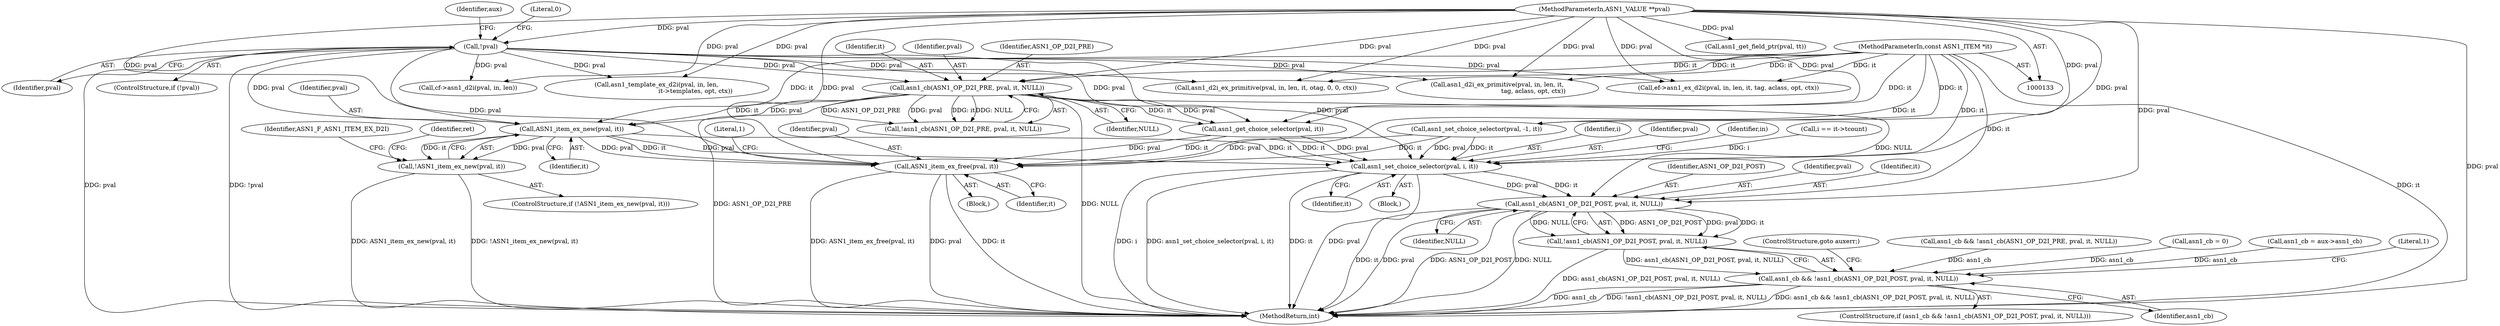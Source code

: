 digraph "0_openssl_b717b083073b6cacc0a5e2397b661678aff7ae7f@pointer" {
"1000511" [label="(Call,ASN1_item_ex_new(pval, it))"];
"1000185" [label="(Call,!pval)"];
"1000134" [label="(MethodParameterIn,ASN1_VALUE **pval)"];
"1000462" [label="(Call,asn1_cb(ASN1_OP_D2I_PRE, pval, it, NULL))"];
"1000137" [label="(MethodParameterIn,const ASN1_ITEM *it)"];
"1000510" [label="(Call,!ASN1_item_ex_new(pval, it))"];
"1000557" [label="(Call,ASN1_item_ex_free(pval, it))"];
"1000567" [label="(Call,asn1_set_choice_selector(pval, i, it))"];
"1000579" [label="(Call,asn1_cb(ASN1_OP_D2I_POST, pval, it, NULL))"];
"1000578" [label="(Call,!asn1_cb(ASN1_OP_D2I_POST, pval, it, NULL))"];
"1000576" [label="(Call,asn1_cb && !asn1_cb(ASN1_OP_D2I_POST, pval, it, NULL))"];
"1000312" [label="(Call,asn1_d2i_ex_primitive(pval, in, len, it, otag, 0, 0, ctx))"];
"1000465" [label="(Identifier,it)"];
"1000137" [label="(MethodParameterIn,const ASN1_ITEM *it)"];
"1000238" [label="(Call,asn1_d2i_ex_primitive(pval, in, len, it,\n                                     tag, aclass, opt, ctx))"];
"1000436" [label="(Call,cf->asn1_d2i(pval, in, len))"];
"1000570" [label="(Identifier,it)"];
"1000580" [label="(Identifier,ASN1_OP_D2I_POST)"];
"1000955" [label="(MethodReturn,int)"];
"1000201" [label="(Call,asn1_cb = 0)"];
"1000577" [label="(Identifier,asn1_cb)"];
"1000516" [label="(Identifier,ASN1_F_ASN1_ITEM_EX_D2I)"];
"1000466" [label="(Identifier,NULL)"];
"1000462" [label="(Call,asn1_cb(ASN1_OP_D2I_PRE, pval, it, NULL))"];
"1000184" [label="(ControlStructure,if (!pval))"];
"1000567" [label="(Call,asn1_set_choice_selector(pval, i, it))"];
"1000509" [label="(ControlStructure,if (!ASN1_item_ex_new(pval, it)))"];
"1000474" [label="(Call,asn1_get_choice_selector(pval, it))"];
"1000513" [label="(Identifier,it)"];
"1000195" [label="(Call,asn1_cb = aux->asn1_cb)"];
"1000576" [label="(Call,asn1_cb && !asn1_cb(ASN1_OP_D2I_POST, pval, it, NULL))"];
"1000548" [label="(Call,i == it->tcount)"];
"1000510" [label="(Call,!ASN1_item_ex_new(pval, it))"];
"1000512" [label="(Identifier,pval)"];
"1000569" [label="(Identifier,i)"];
"1000578" [label="(Call,!asn1_cb(ASN1_OP_D2I_POST, pval, it, NULL))"];
"1000228" [label="(Call,asn1_template_ex_d2i(pval, in, len,\n                                        it->templates, opt, ctx))"];
"1000557" [label="(Call,ASN1_item_ex_free(pval, it))"];
"1000186" [label="(Identifier,pval)"];
"1000461" [label="(Call,!asn1_cb(ASN1_OP_D2I_PRE, pval, it, NULL))"];
"1000464" [label="(Identifier,pval)"];
"1000579" [label="(Call,asn1_cb(ASN1_OP_D2I_POST, pval, it, NULL))"];
"1000463" [label="(Identifier,ASN1_OP_D2I_PRE)"];
"1000575" [label="(ControlStructure,if (asn1_cb && !asn1_cb(ASN1_OP_D2I_POST, pval, it, NULL)))"];
"1000191" [label="(Identifier,aux)"];
"1000497" [label="(Call,asn1_get_field_ptr(pval, tt))"];
"1000520" [label="(Identifier,ret)"];
"1000188" [label="(Literal,0)"];
"1000503" [label="(Call,asn1_set_choice_selector(pval, -1, it))"];
"1000583" [label="(Identifier,NULL)"];
"1000581" [label="(Identifier,pval)"];
"1000562" [label="(Literal,1)"];
"1000586" [label="(Literal,1)"];
"1000582" [label="(Identifier,it)"];
"1000328" [label="(Call,ef->asn1_ex_d2i(pval, in, len, it, tag, aclass, opt, ctx))"];
"1000511" [label="(Call,ASN1_item_ex_new(pval, it))"];
"1000134" [label="(MethodParameterIn,ASN1_VALUE **pval)"];
"1000584" [label="(ControlStructure,goto auxerr;)"];
"1000568" [label="(Identifier,pval)"];
"1000459" [label="(Call,asn1_cb && !asn1_cb(ASN1_OP_D2I_PRE, pval, it, NULL))"];
"1000556" [label="(Block,)"];
"1000142" [label="(Block,)"];
"1000558" [label="(Identifier,pval)"];
"1000573" [label="(Identifier,in)"];
"1000559" [label="(Identifier,it)"];
"1000185" [label="(Call,!pval)"];
"1000511" -> "1000510"  [label="AST: "];
"1000511" -> "1000513"  [label="CFG: "];
"1000512" -> "1000511"  [label="AST: "];
"1000513" -> "1000511"  [label="AST: "];
"1000510" -> "1000511"  [label="CFG: "];
"1000511" -> "1000510"  [label="DDG: pval"];
"1000511" -> "1000510"  [label="DDG: it"];
"1000185" -> "1000511"  [label="DDG: pval"];
"1000462" -> "1000511"  [label="DDG: pval"];
"1000462" -> "1000511"  [label="DDG: it"];
"1000134" -> "1000511"  [label="DDG: pval"];
"1000137" -> "1000511"  [label="DDG: it"];
"1000511" -> "1000557"  [label="DDG: pval"];
"1000511" -> "1000557"  [label="DDG: it"];
"1000511" -> "1000567"  [label="DDG: pval"];
"1000511" -> "1000567"  [label="DDG: it"];
"1000185" -> "1000184"  [label="AST: "];
"1000185" -> "1000186"  [label="CFG: "];
"1000186" -> "1000185"  [label="AST: "];
"1000188" -> "1000185"  [label="CFG: "];
"1000191" -> "1000185"  [label="CFG: "];
"1000185" -> "1000955"  [label="DDG: pval"];
"1000185" -> "1000955"  [label="DDG: !pval"];
"1000134" -> "1000185"  [label="DDG: pval"];
"1000185" -> "1000228"  [label="DDG: pval"];
"1000185" -> "1000238"  [label="DDG: pval"];
"1000185" -> "1000312"  [label="DDG: pval"];
"1000185" -> "1000328"  [label="DDG: pval"];
"1000185" -> "1000436"  [label="DDG: pval"];
"1000185" -> "1000462"  [label="DDG: pval"];
"1000185" -> "1000474"  [label="DDG: pval"];
"1000185" -> "1000557"  [label="DDG: pval"];
"1000185" -> "1000567"  [label="DDG: pval"];
"1000134" -> "1000133"  [label="AST: "];
"1000134" -> "1000955"  [label="DDG: pval"];
"1000134" -> "1000228"  [label="DDG: pval"];
"1000134" -> "1000238"  [label="DDG: pval"];
"1000134" -> "1000312"  [label="DDG: pval"];
"1000134" -> "1000328"  [label="DDG: pval"];
"1000134" -> "1000436"  [label="DDG: pval"];
"1000134" -> "1000462"  [label="DDG: pval"];
"1000134" -> "1000474"  [label="DDG: pval"];
"1000134" -> "1000497"  [label="DDG: pval"];
"1000134" -> "1000503"  [label="DDG: pval"];
"1000134" -> "1000557"  [label="DDG: pval"];
"1000134" -> "1000567"  [label="DDG: pval"];
"1000134" -> "1000579"  [label="DDG: pval"];
"1000462" -> "1000461"  [label="AST: "];
"1000462" -> "1000466"  [label="CFG: "];
"1000463" -> "1000462"  [label="AST: "];
"1000464" -> "1000462"  [label="AST: "];
"1000465" -> "1000462"  [label="AST: "];
"1000466" -> "1000462"  [label="AST: "];
"1000461" -> "1000462"  [label="CFG: "];
"1000462" -> "1000955"  [label="DDG: ASN1_OP_D2I_PRE"];
"1000462" -> "1000955"  [label="DDG: NULL"];
"1000462" -> "1000461"  [label="DDG: ASN1_OP_D2I_PRE"];
"1000462" -> "1000461"  [label="DDG: pval"];
"1000462" -> "1000461"  [label="DDG: it"];
"1000462" -> "1000461"  [label="DDG: NULL"];
"1000137" -> "1000462"  [label="DDG: it"];
"1000462" -> "1000474"  [label="DDG: pval"];
"1000462" -> "1000474"  [label="DDG: it"];
"1000462" -> "1000579"  [label="DDG: NULL"];
"1000137" -> "1000133"  [label="AST: "];
"1000137" -> "1000955"  [label="DDG: it"];
"1000137" -> "1000238"  [label="DDG: it"];
"1000137" -> "1000312"  [label="DDG: it"];
"1000137" -> "1000328"  [label="DDG: it"];
"1000137" -> "1000474"  [label="DDG: it"];
"1000137" -> "1000503"  [label="DDG: it"];
"1000137" -> "1000557"  [label="DDG: it"];
"1000137" -> "1000567"  [label="DDG: it"];
"1000137" -> "1000579"  [label="DDG: it"];
"1000510" -> "1000509"  [label="AST: "];
"1000516" -> "1000510"  [label="CFG: "];
"1000520" -> "1000510"  [label="CFG: "];
"1000510" -> "1000955"  [label="DDG: ASN1_item_ex_new(pval, it)"];
"1000510" -> "1000955"  [label="DDG: !ASN1_item_ex_new(pval, it)"];
"1000557" -> "1000556"  [label="AST: "];
"1000557" -> "1000559"  [label="CFG: "];
"1000558" -> "1000557"  [label="AST: "];
"1000559" -> "1000557"  [label="AST: "];
"1000562" -> "1000557"  [label="CFG: "];
"1000557" -> "1000955"  [label="DDG: ASN1_item_ex_free(pval, it)"];
"1000557" -> "1000955"  [label="DDG: pval"];
"1000557" -> "1000955"  [label="DDG: it"];
"1000474" -> "1000557"  [label="DDG: pval"];
"1000474" -> "1000557"  [label="DDG: it"];
"1000503" -> "1000557"  [label="DDG: pval"];
"1000503" -> "1000557"  [label="DDG: it"];
"1000567" -> "1000142"  [label="AST: "];
"1000567" -> "1000570"  [label="CFG: "];
"1000568" -> "1000567"  [label="AST: "];
"1000569" -> "1000567"  [label="AST: "];
"1000570" -> "1000567"  [label="AST: "];
"1000573" -> "1000567"  [label="CFG: "];
"1000567" -> "1000955"  [label="DDG: pval"];
"1000567" -> "1000955"  [label="DDG: i"];
"1000567" -> "1000955"  [label="DDG: asn1_set_choice_selector(pval, i, it)"];
"1000567" -> "1000955"  [label="DDG: it"];
"1000474" -> "1000567"  [label="DDG: pval"];
"1000474" -> "1000567"  [label="DDG: it"];
"1000503" -> "1000567"  [label="DDG: pval"];
"1000503" -> "1000567"  [label="DDG: it"];
"1000548" -> "1000567"  [label="DDG: i"];
"1000567" -> "1000579"  [label="DDG: pval"];
"1000567" -> "1000579"  [label="DDG: it"];
"1000579" -> "1000578"  [label="AST: "];
"1000579" -> "1000583"  [label="CFG: "];
"1000580" -> "1000579"  [label="AST: "];
"1000581" -> "1000579"  [label="AST: "];
"1000582" -> "1000579"  [label="AST: "];
"1000583" -> "1000579"  [label="AST: "];
"1000578" -> "1000579"  [label="CFG: "];
"1000579" -> "1000955"  [label="DDG: ASN1_OP_D2I_POST"];
"1000579" -> "1000955"  [label="DDG: NULL"];
"1000579" -> "1000955"  [label="DDG: it"];
"1000579" -> "1000955"  [label="DDG: pval"];
"1000579" -> "1000578"  [label="DDG: ASN1_OP_D2I_POST"];
"1000579" -> "1000578"  [label="DDG: pval"];
"1000579" -> "1000578"  [label="DDG: it"];
"1000579" -> "1000578"  [label="DDG: NULL"];
"1000578" -> "1000576"  [label="AST: "];
"1000576" -> "1000578"  [label="CFG: "];
"1000578" -> "1000955"  [label="DDG: asn1_cb(ASN1_OP_D2I_POST, pval, it, NULL)"];
"1000578" -> "1000576"  [label="DDG: asn1_cb(ASN1_OP_D2I_POST, pval, it, NULL)"];
"1000576" -> "1000575"  [label="AST: "];
"1000576" -> "1000577"  [label="CFG: "];
"1000577" -> "1000576"  [label="AST: "];
"1000584" -> "1000576"  [label="CFG: "];
"1000586" -> "1000576"  [label="CFG: "];
"1000576" -> "1000955"  [label="DDG: asn1_cb"];
"1000576" -> "1000955"  [label="DDG: !asn1_cb(ASN1_OP_D2I_POST, pval, it, NULL)"];
"1000576" -> "1000955"  [label="DDG: asn1_cb && !asn1_cb(ASN1_OP_D2I_POST, pval, it, NULL)"];
"1000459" -> "1000576"  [label="DDG: asn1_cb"];
"1000195" -> "1000576"  [label="DDG: asn1_cb"];
"1000201" -> "1000576"  [label="DDG: asn1_cb"];
}
